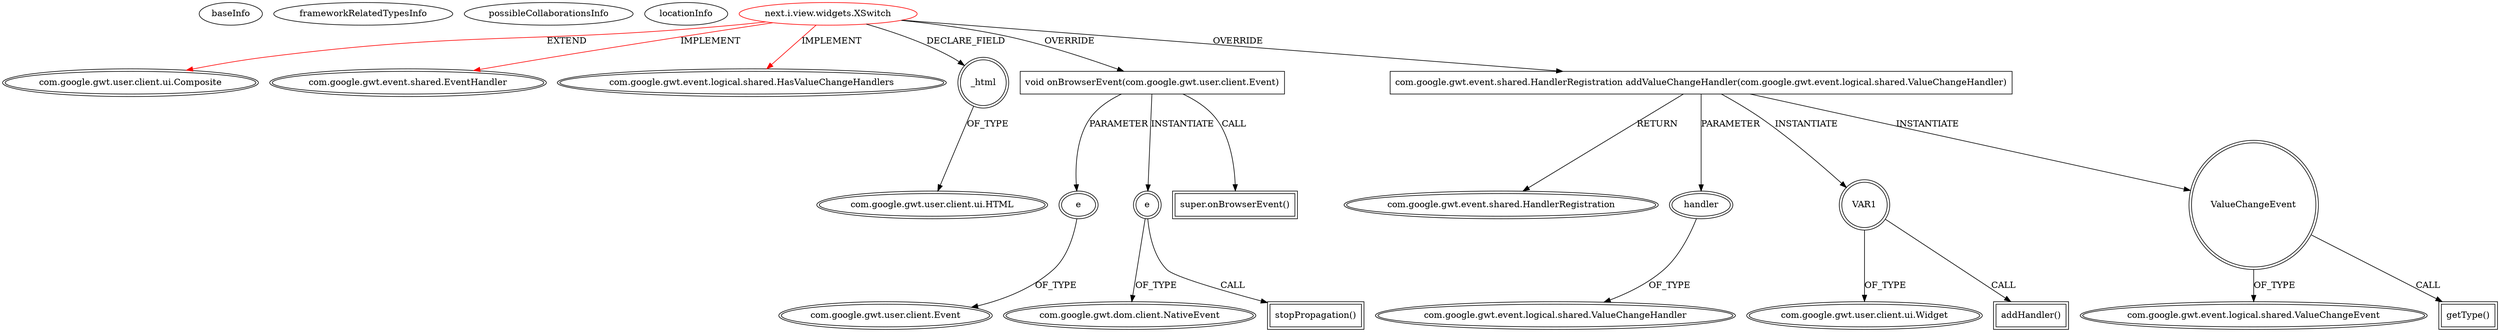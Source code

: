 digraph {
baseInfo[graphId=4220,category="extension_graph",isAnonymous=false,possibleRelation=false]
frameworkRelatedTypesInfo[0="com.google.gwt.user.client.ui.Composite",1="com.google.gwt.event.shared.EventHandler",2="com.google.gwt.event.logical.shared.HasValueChangeHandlers"]
possibleCollaborationsInfo[]
locationInfo[projectName="nextinterfaces-next",filePath="/nextinterfaces-next/next-master/src/next/i/view/widgets/XSwitch.java",contextSignature="XSwitch",graphId="4220"]
0[label="next.i.view.widgets.XSwitch",vertexType="ROOT_CLIENT_CLASS_DECLARATION",isFrameworkType=false,color=red]
1[label="com.google.gwt.user.client.ui.Composite",vertexType="FRAMEWORK_CLASS_TYPE",isFrameworkType=true,peripheries=2]
2[label="com.google.gwt.event.shared.EventHandler",vertexType="FRAMEWORK_INTERFACE_TYPE",isFrameworkType=true,peripheries=2]
3[label="com.google.gwt.event.logical.shared.HasValueChangeHandlers",vertexType="FRAMEWORK_INTERFACE_TYPE",isFrameworkType=true,peripheries=2]
4[label="_html",vertexType="FIELD_DECLARATION",isFrameworkType=true,peripheries=2,shape=circle]
5[label="com.google.gwt.user.client.ui.HTML",vertexType="FRAMEWORK_CLASS_TYPE",isFrameworkType=true,peripheries=2]
6[label="void onBrowserEvent(com.google.gwt.user.client.Event)",vertexType="OVERRIDING_METHOD_DECLARATION",isFrameworkType=false,shape=box]
7[label="e",vertexType="PARAMETER_DECLARATION",isFrameworkType=true,peripheries=2]
8[label="com.google.gwt.user.client.Event",vertexType="FRAMEWORK_CLASS_TYPE",isFrameworkType=true,peripheries=2]
9[label="e",vertexType="VARIABLE_EXPRESION",isFrameworkType=true,peripheries=2,shape=circle]
11[label="com.google.gwt.dom.client.NativeEvent",vertexType="FRAMEWORK_CLASS_TYPE",isFrameworkType=true,peripheries=2]
10[label="stopPropagation()",vertexType="INSIDE_CALL",isFrameworkType=true,peripheries=2,shape=box]
12[label="super.onBrowserEvent()",vertexType="SUPER_CALL",isFrameworkType=true,peripheries=2,shape=box]
13[label="com.google.gwt.event.shared.HandlerRegistration addValueChangeHandler(com.google.gwt.event.logical.shared.ValueChangeHandler)",vertexType="OVERRIDING_METHOD_DECLARATION",isFrameworkType=false,shape=box]
14[label="com.google.gwt.event.shared.HandlerRegistration",vertexType="FRAMEWORK_INTERFACE_TYPE",isFrameworkType=true,peripheries=2]
15[label="handler",vertexType="PARAMETER_DECLARATION",isFrameworkType=true,peripheries=2]
16[label="com.google.gwt.event.logical.shared.ValueChangeHandler",vertexType="FRAMEWORK_INTERFACE_TYPE",isFrameworkType=true,peripheries=2]
17[label="VAR1",vertexType="VARIABLE_EXPRESION",isFrameworkType=true,peripheries=2,shape=circle]
19[label="com.google.gwt.user.client.ui.Widget",vertexType="FRAMEWORK_CLASS_TYPE",isFrameworkType=true,peripheries=2]
18[label="addHandler()",vertexType="INSIDE_CALL",isFrameworkType=true,peripheries=2,shape=box]
20[label="ValueChangeEvent",vertexType="VARIABLE_EXPRESION",isFrameworkType=true,peripheries=2,shape=circle]
22[label="com.google.gwt.event.logical.shared.ValueChangeEvent",vertexType="FRAMEWORK_CLASS_TYPE",isFrameworkType=true,peripheries=2]
21[label="getType()",vertexType="INSIDE_CALL",isFrameworkType=true,peripheries=2,shape=box]
0->1[label="EXTEND",color=red]
0->2[label="IMPLEMENT",color=red]
0->3[label="IMPLEMENT",color=red]
0->4[label="DECLARE_FIELD"]
4->5[label="OF_TYPE"]
0->6[label="OVERRIDE"]
7->8[label="OF_TYPE"]
6->7[label="PARAMETER"]
6->9[label="INSTANTIATE"]
9->11[label="OF_TYPE"]
9->10[label="CALL"]
6->12[label="CALL"]
0->13[label="OVERRIDE"]
13->14[label="RETURN"]
15->16[label="OF_TYPE"]
13->15[label="PARAMETER"]
13->17[label="INSTANTIATE"]
17->19[label="OF_TYPE"]
17->18[label="CALL"]
13->20[label="INSTANTIATE"]
20->22[label="OF_TYPE"]
20->21[label="CALL"]
}
